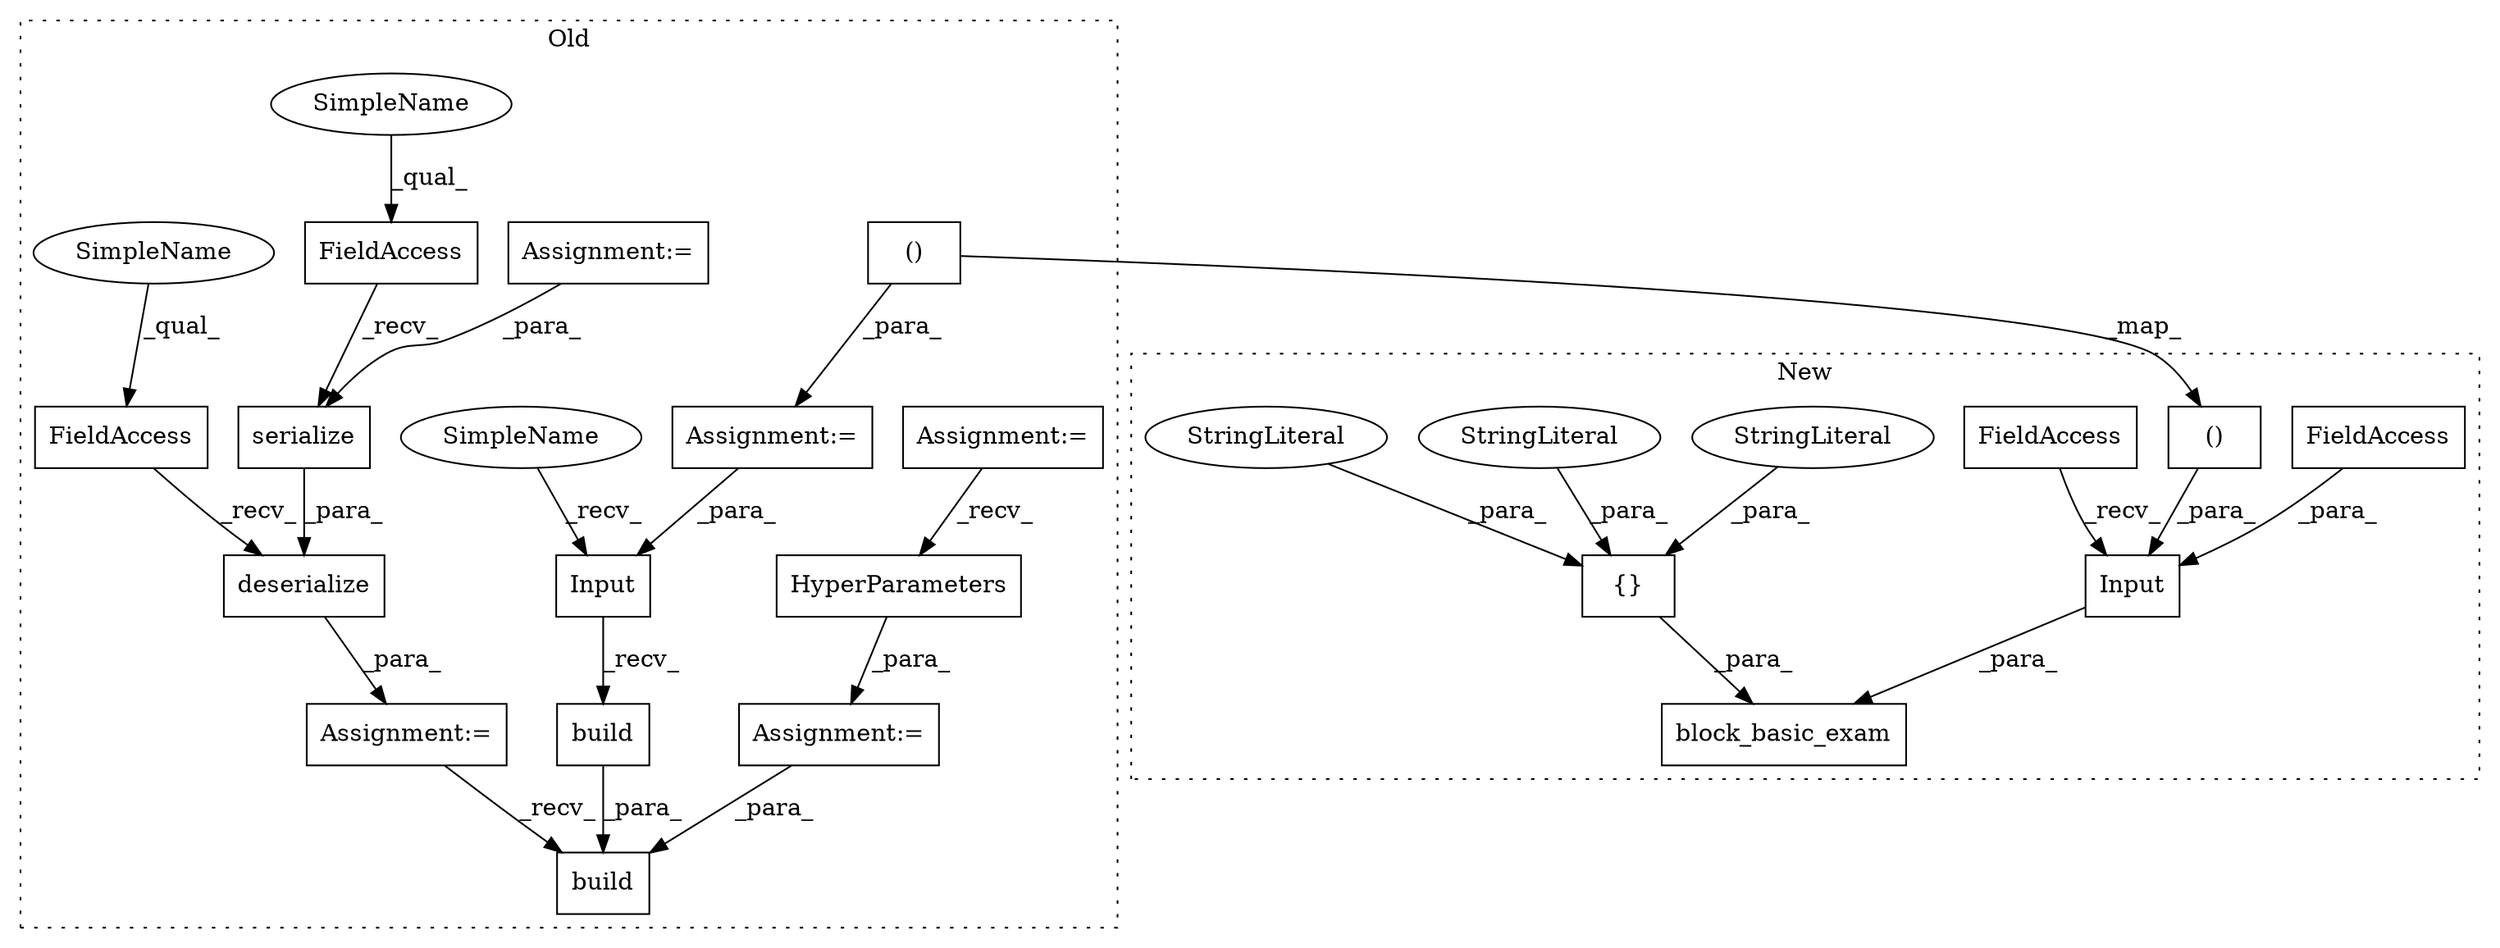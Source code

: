 digraph G {
subgraph cluster0 {
1 [label="serialize" a="32" s="2266,2281" l="10,1" shape="box"];
7 [label="build" a="32" s="2295,2340" l="6,1" shape="box"];
8 [label="HyperParameters" a="32" s="2193" l="17" shape="box"];
10 [label="()" a="106" s="2112" l="31" shape="box"];
11 [label="Input" a="32" s="2314,2331" l="6,1" shape="box"];
12 [label="FieldAccess" a="22" s="2250" l="15" shape="box"];
13 [label="build" a="32" s="2333" l="7" shape="box"];
15 [label="FieldAccess" a="22" s="2222" l="15" shape="box"];
16 [label="Assignment:=" a="7" s="2155" l="1" shape="box"];
17 [label="Assignment:=" a="7" s="2181" l="1" shape="box"];
18 [label="Assignment:=" a="7" s="2061" l="10" shape="box"];
19 [label="Assignment:=" a="7" s="2221" l="1" shape="box"];
20 [label="Assignment:=" a="7" s="2106" l="6" shape="box"];
21 [label="deserialize" a="32" s="2238,2282" l="12,1" shape="box"];
24 [label="SimpleName" a="42" s="2222" l="9" shape="ellipse"];
25 [label="SimpleName" a="42" s="2304" l="9" shape="ellipse"];
26 [label="SimpleName" a="42" s="2250" l="9" shape="ellipse"];
label = "Old";
style="dotted";
}
subgraph cluster1 {
2 [label="FieldAccess" a="22" s="1360" l="10" shape="box"];
3 [label="Input" a="32" s="1316,1378" l="11,1" shape="box"];
4 [label="block_basic_exam" a="32" s="1264,1432" l="17,1" shape="box"];
5 [label="{}" a="4" s="1392,1431" l="1,1" shape="box"];
6 [label="StringLiteral" a="45" s="1407" l="12" shape="ellipse"];
9 [label="()" a="106" s="1327" l="31" shape="box"];
14 [label="FieldAccess" a="22" s="1299" l="10" shape="box"];
22 [label="StringLiteral" a="45" s="1393" l="13" shape="ellipse"];
23 [label="StringLiteral" a="45" s="1420" l="11" shape="ellipse"];
label = "New";
style="dotted";
}
1 -> 21 [label="_para_"];
2 -> 3 [label="_para_"];
3 -> 4 [label="_para_"];
5 -> 4 [label="_para_"];
6 -> 5 [label="_para_"];
8 -> 17 [label="_para_"];
9 -> 3 [label="_para_"];
10 -> 9 [label="_map_"];
10 -> 20 [label="_para_"];
11 -> 13 [label="_recv_"];
12 -> 1 [label="_recv_"];
13 -> 7 [label="_para_"];
14 -> 3 [label="_recv_"];
15 -> 21 [label="_recv_"];
16 -> 1 [label="_para_"];
17 -> 7 [label="_para_"];
18 -> 8 [label="_recv_"];
19 -> 7 [label="_recv_"];
20 -> 11 [label="_para_"];
21 -> 19 [label="_para_"];
22 -> 5 [label="_para_"];
23 -> 5 [label="_para_"];
24 -> 15 [label="_qual_"];
25 -> 11 [label="_recv_"];
26 -> 12 [label="_qual_"];
}